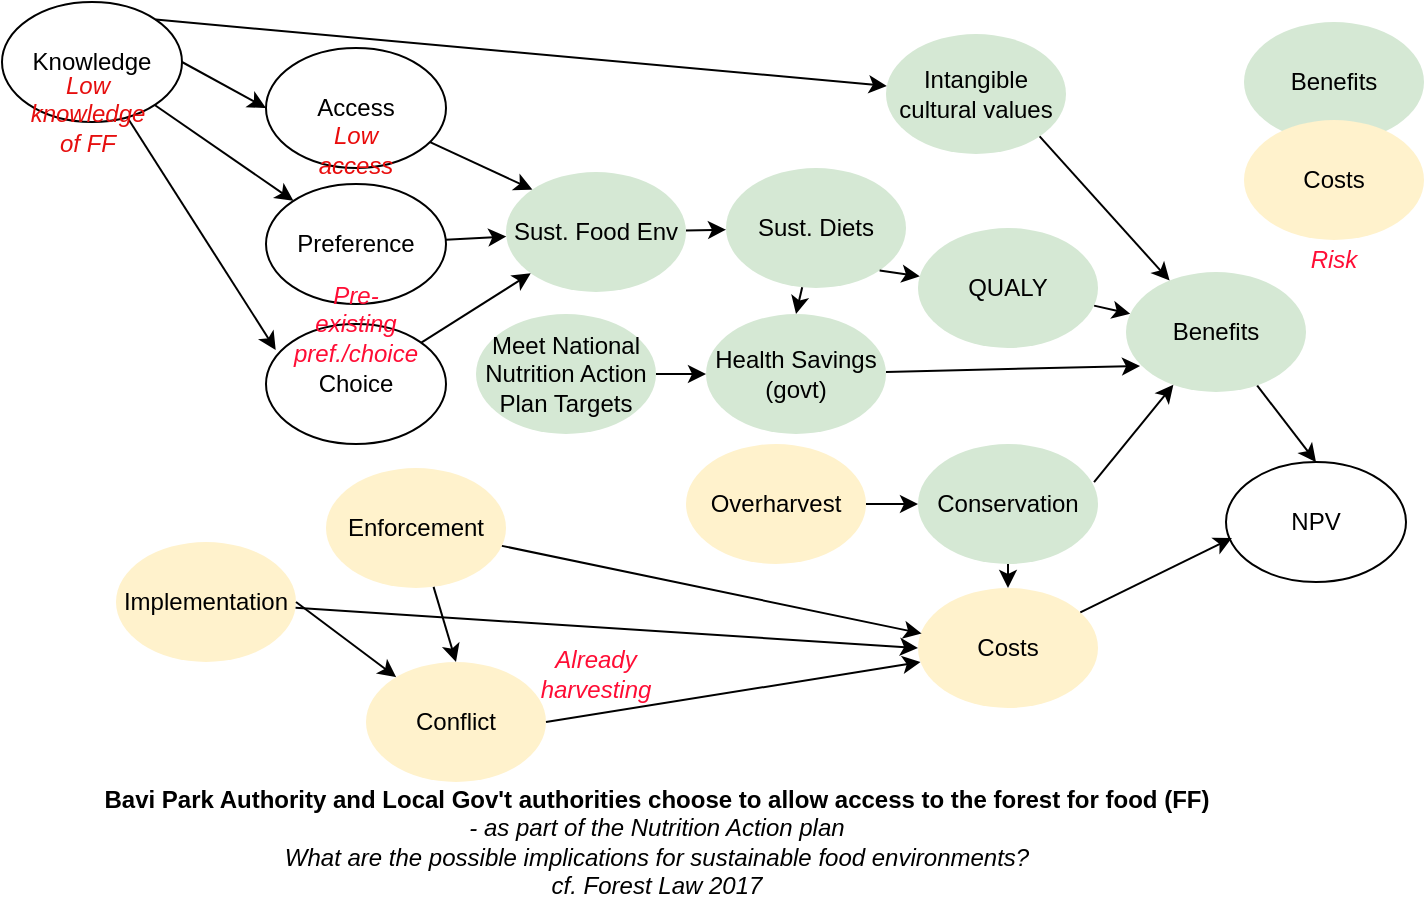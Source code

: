 <mxfile version="24.0.8" type="github">
  <diagram name="Page-1" id="wUotSKuQ0ViegSPMuA-_">
    <mxGraphModel dx="891" dy="559" grid="1" gridSize="10" guides="1" tooltips="1" connect="1" arrows="1" fold="1" page="1" pageScale="1" pageWidth="850" pageHeight="1100" math="0" shadow="0">
      <root>
        <mxCell id="0" />
        <mxCell id="1" parent="0" />
        <mxCell id="BSKofoPwmJS12K2rgoMe-1" value="Conservation" style="ellipse;whiteSpace=wrap;html=1;fillColor=#d5e8d4;strokeColor=none;" vertex="1" parent="1">
          <mxGeometry x="556" y="261" width="90" height="60" as="geometry" />
        </mxCell>
        <mxCell id="BSKofoPwmJS12K2rgoMe-10" style="rounded=0;orthogonalLoop=1;jettySize=auto;html=1;entryX=0.5;entryY=0;entryDx=0;entryDy=0;" edge="1" parent="1" source="BSKofoPwmJS12K2rgoMe-21" target="BSKofoPwmJS12K2rgoMe-6">
          <mxGeometry relative="1" as="geometry" />
        </mxCell>
        <mxCell id="BSKofoPwmJS12K2rgoMe-2" value="Sust. Diets&lt;span style=&quot;color: rgba(0, 0, 0, 0); font-family: monospace; font-size: 0px; text-align: start; text-wrap: nowrap;&quot;&gt;%3CmxGraphModel%3E%3Croot%3E%3CmxCell%20id%3D%220%22%2F%3E%3CmxCell%20id%3D%221%22%20parent%3D%220%22%2F%3E%3CmxCell%20id%3D%222%22%20value%3D%22Conservation%22%20style%3D%22ellipse%3BwhiteSpace%3Dwrap%3Bhtml%3D1%3B%22%20vertex%3D%221%22%20parent%3D%221%22%3E%3CmxGeometry%20x%3D%22260%22%20y%3D%22110%22%20width%3D%2290%22%20height%3D%2260%22%20as%3D%22geometry%22%2F%3E%3C%2FmxCell%3E%3C%2Froot%3E%3C%2FmxGraphModel%3E&lt;/span&gt;" style="ellipse;whiteSpace=wrap;html=1;fillColor=#d5e8d4;strokeColor=none;" vertex="1" parent="1">
          <mxGeometry x="460" y="123" width="90" height="60" as="geometry" />
        </mxCell>
        <mxCell id="BSKofoPwmJS12K2rgoMe-7" style="rounded=0;orthogonalLoop=1;jettySize=auto;html=1;" edge="1" parent="1" source="BSKofoPwmJS12K2rgoMe-3" target="BSKofoPwmJS12K2rgoMe-2">
          <mxGeometry relative="1" as="geometry" />
        </mxCell>
        <mxCell id="BSKofoPwmJS12K2rgoMe-3" value="Sust. Food Env" style="ellipse;whiteSpace=wrap;html=1;fillColor=#d5e8d4;strokeColor=none;" vertex="1" parent="1">
          <mxGeometry x="350" y="125" width="90" height="60" as="geometry" />
        </mxCell>
        <mxCell id="BSKofoPwmJS12K2rgoMe-11" style="rounded=0;orthogonalLoop=1;jettySize=auto;html=1;" edge="1" parent="1" source="BSKofoPwmJS12K2rgoMe-4" target="BSKofoPwmJS12K2rgoMe-21">
          <mxGeometry relative="1" as="geometry" />
        </mxCell>
        <mxCell id="BSKofoPwmJS12K2rgoMe-4" value="QUALY" style="ellipse;whiteSpace=wrap;html=1;fillColor=#d5e8d4;strokeColor=none;" vertex="1" parent="1">
          <mxGeometry x="556" y="153" width="90" height="60" as="geometry" />
        </mxCell>
        <mxCell id="BSKofoPwmJS12K2rgoMe-12" style="rounded=0;orthogonalLoop=1;jettySize=auto;html=1;entryX=0.078;entryY=0.783;entryDx=0;entryDy=0;entryPerimeter=0;" edge="1" parent="1" source="BSKofoPwmJS12K2rgoMe-5" target="BSKofoPwmJS12K2rgoMe-21">
          <mxGeometry relative="1" as="geometry" />
        </mxCell>
        <mxCell id="BSKofoPwmJS12K2rgoMe-5" value="Health Savings (govt)" style="ellipse;whiteSpace=wrap;html=1;fillColor=#d5e8d4;strokeColor=none;" vertex="1" parent="1">
          <mxGeometry x="450" y="196" width="90" height="60" as="geometry" />
        </mxCell>
        <mxCell id="BSKofoPwmJS12K2rgoMe-6" value="NPV" style="ellipse;whiteSpace=wrap;html=1;" vertex="1" parent="1">
          <mxGeometry x="710" y="270" width="90" height="60" as="geometry" />
        </mxCell>
        <mxCell id="BSKofoPwmJS12K2rgoMe-13" value="Access" style="ellipse;whiteSpace=wrap;html=1;" vertex="1" parent="1">
          <mxGeometry x="230" y="63" width="90" height="60" as="geometry" />
        </mxCell>
        <mxCell id="BSKofoPwmJS12K2rgoMe-14" value="Choice" style="ellipse;whiteSpace=wrap;html=1;" vertex="1" parent="1">
          <mxGeometry x="230" y="201" width="90" height="60" as="geometry" />
        </mxCell>
        <mxCell id="BSKofoPwmJS12K2rgoMe-15" value="Knowledge" style="ellipse;whiteSpace=wrap;html=1;" vertex="1" parent="1">
          <mxGeometry x="98" y="40" width="90" height="60" as="geometry" />
        </mxCell>
        <mxCell id="BSKofoPwmJS12K2rgoMe-16" value="Preference" style="ellipse;whiteSpace=wrap;html=1;" vertex="1" parent="1">
          <mxGeometry x="230" y="131" width="90" height="60" as="geometry" />
        </mxCell>
        <mxCell id="BSKofoPwmJS12K2rgoMe-18" value="Costs" style="ellipse;whiteSpace=wrap;html=1;fillColor=#fff2cc;strokeColor=none;" vertex="1" parent="1">
          <mxGeometry x="556" y="333" width="90" height="60" as="geometry" />
        </mxCell>
        <mxCell id="BSKofoPwmJS12K2rgoMe-19" style="rounded=0;orthogonalLoop=1;jettySize=auto;html=1;entryX=0.033;entryY=0.633;entryDx=0;entryDy=0;entryPerimeter=0;" edge="1" parent="1" source="BSKofoPwmJS12K2rgoMe-18" target="BSKofoPwmJS12K2rgoMe-6">
          <mxGeometry relative="1" as="geometry">
            <mxPoint x="580" y="283" as="sourcePoint" />
            <mxPoint x="665" y="290" as="targetPoint" />
          </mxGeometry>
        </mxCell>
        <mxCell id="BSKofoPwmJS12K2rgoMe-20" style="rounded=0;orthogonalLoop=1;jettySize=auto;html=1;" edge="1" parent="1" source="BSKofoPwmJS12K2rgoMe-1" target="BSKofoPwmJS12K2rgoMe-18">
          <mxGeometry relative="1" as="geometry">
            <mxPoint x="590" y="293" as="sourcePoint" />
            <mxPoint x="675" y="300" as="targetPoint" />
          </mxGeometry>
        </mxCell>
        <mxCell id="BSKofoPwmJS12K2rgoMe-21" value="Benefits" style="ellipse;whiteSpace=wrap;html=1;fillColor=#d5e8d4;strokeColor=none;" vertex="1" parent="1">
          <mxGeometry x="660" y="175" width="90" height="60" as="geometry" />
        </mxCell>
        <mxCell id="BSKofoPwmJS12K2rgoMe-22" style="rounded=0;orthogonalLoop=1;jettySize=auto;html=1;exitX=1;exitY=1;exitDx=0;exitDy=0;" edge="1" parent="1" source="BSKofoPwmJS12K2rgoMe-2" target="BSKofoPwmJS12K2rgoMe-4">
          <mxGeometry relative="1" as="geometry">
            <mxPoint x="652" y="240" as="sourcePoint" />
            <mxPoint x="665" y="290" as="targetPoint" />
          </mxGeometry>
        </mxCell>
        <mxCell id="BSKofoPwmJS12K2rgoMe-23" style="rounded=0;orthogonalLoop=1;jettySize=auto;html=1;exitX=0.978;exitY=0.317;exitDx=0;exitDy=0;exitPerimeter=0;" edge="1" parent="1" source="BSKofoPwmJS12K2rgoMe-1" target="BSKofoPwmJS12K2rgoMe-21">
          <mxGeometry relative="1" as="geometry">
            <mxPoint x="479" y="397" as="sourcePoint" />
            <mxPoint x="521" y="403" as="targetPoint" />
          </mxGeometry>
        </mxCell>
        <mxCell id="BSKofoPwmJS12K2rgoMe-24" style="rounded=0;orthogonalLoop=1;jettySize=auto;html=1;entryX=0;entryY=0.5;entryDx=0;entryDy=0;exitX=1;exitY=0.5;exitDx=0;exitDy=0;" edge="1" parent="1" source="BSKofoPwmJS12K2rgoMe-15" target="BSKofoPwmJS12K2rgoMe-13">
          <mxGeometry relative="1" as="geometry">
            <mxPoint x="416" y="163" as="sourcePoint" />
            <mxPoint x="456" y="269" as="targetPoint" />
          </mxGeometry>
        </mxCell>
        <mxCell id="BSKofoPwmJS12K2rgoMe-25" style="rounded=0;orthogonalLoop=1;jettySize=auto;html=1;" edge="1" parent="1" source="BSKofoPwmJS12K2rgoMe-15" target="BSKofoPwmJS12K2rgoMe-16">
          <mxGeometry relative="1" as="geometry">
            <mxPoint x="244" y="136" as="sourcePoint" />
            <mxPoint x="268" y="96" as="targetPoint" />
          </mxGeometry>
        </mxCell>
        <mxCell id="BSKofoPwmJS12K2rgoMe-26" style="rounded=0;orthogonalLoop=1;jettySize=auto;html=1;entryX=0.054;entryY=0.216;entryDx=0;entryDy=0;entryPerimeter=0;" edge="1" parent="1" source="BSKofoPwmJS12K2rgoMe-15" target="BSKofoPwmJS12K2rgoMe-14">
          <mxGeometry relative="1" as="geometry">
            <mxPoint x="254" y="146" as="sourcePoint" />
            <mxPoint x="278" y="106" as="targetPoint" />
          </mxGeometry>
        </mxCell>
        <mxCell id="BSKofoPwmJS12K2rgoMe-27" style="rounded=0;orthogonalLoop=1;jettySize=auto;html=1;" edge="1" parent="1" source="BSKofoPwmJS12K2rgoMe-14" target="BSKofoPwmJS12K2rgoMe-3">
          <mxGeometry relative="1" as="geometry">
            <mxPoint x="264" y="156" as="sourcePoint" />
            <mxPoint x="288" y="116" as="targetPoint" />
          </mxGeometry>
        </mxCell>
        <mxCell id="BSKofoPwmJS12K2rgoMe-28" style="rounded=0;orthogonalLoop=1;jettySize=auto;html=1;entryX=0;entryY=0;entryDx=0;entryDy=0;" edge="1" parent="1" source="BSKofoPwmJS12K2rgoMe-13" target="BSKofoPwmJS12K2rgoMe-3">
          <mxGeometry relative="1" as="geometry">
            <mxPoint x="274" y="166" as="sourcePoint" />
            <mxPoint x="298" y="126" as="targetPoint" />
          </mxGeometry>
        </mxCell>
        <mxCell id="BSKofoPwmJS12K2rgoMe-29" style="rounded=0;orthogonalLoop=1;jettySize=auto;html=1;" edge="1" parent="1" source="BSKofoPwmJS12K2rgoMe-16" target="BSKofoPwmJS12K2rgoMe-3">
          <mxGeometry relative="1" as="geometry">
            <mxPoint x="284" y="176" as="sourcePoint" />
            <mxPoint x="308" y="136" as="targetPoint" />
          </mxGeometry>
        </mxCell>
        <mxCell id="BSKofoPwmJS12K2rgoMe-30" value="Meet National Nutrition Action Plan Targets" style="ellipse;whiteSpace=wrap;html=1;fillColor=#d5e8d4;strokeColor=none;" vertex="1" parent="1">
          <mxGeometry x="335" y="196" width="90" height="60" as="geometry" />
        </mxCell>
        <mxCell id="BSKofoPwmJS12K2rgoMe-31" style="rounded=0;orthogonalLoop=1;jettySize=auto;html=1;" edge="1" parent="1" source="BSKofoPwmJS12K2rgoMe-30" target="BSKofoPwmJS12K2rgoMe-5">
          <mxGeometry relative="1" as="geometry">
            <mxPoint x="416" y="163" as="sourcePoint" />
            <mxPoint x="456" y="269" as="targetPoint" />
          </mxGeometry>
        </mxCell>
        <mxCell id="BSKofoPwmJS12K2rgoMe-32" value="&lt;b&gt;Bavi Park Authority and Local Gov&#39;t authorities choose to allow access to the forest for food (FF) &lt;/b&gt;&lt;br&gt;&lt;i style=&quot;&quot;&gt;- as part of the Nutrition Action plan&lt;/i&gt;&lt;div&gt;&lt;i&gt;What are the possible implications for sustainable food environments?&lt;/i&gt;&lt;/div&gt;&lt;div&gt;&lt;i&gt;cf. Forest Law 2017&lt;/i&gt;&lt;/div&gt;" style="text;html=1;align=center;verticalAlign=middle;resizable=0;points=[];autosize=1;strokeColor=none;fillColor=none;" vertex="1" parent="1">
          <mxGeometry x="135" y="425" width="580" height="70" as="geometry" />
        </mxCell>
        <mxCell id="BSKofoPwmJS12K2rgoMe-33" value="Low knowledge of FF" style="text;html=1;align=center;verticalAlign=middle;whiteSpace=wrap;rounded=0;fontStyle=2;fontColor=#e60f0f;" vertex="1" parent="1">
          <mxGeometry x="111" y="76" width="60" height="40" as="geometry" />
        </mxCell>
        <mxCell id="BSKofoPwmJS12K2rgoMe-34" value="Low access" style="text;html=1;align=center;verticalAlign=middle;whiteSpace=wrap;rounded=0;fontFamily=Helvetica;fontSize=12;fontStyle=2;fontColor=#e90c0c;" vertex="1" parent="1">
          <mxGeometry x="245" y="103" width="60" height="22" as="geometry" />
        </mxCell>
        <mxCell id="BSKofoPwmJS12K2rgoMe-36" value="Pre-existing pref./choice" style="text;html=1;align=center;verticalAlign=middle;whiteSpace=wrap;rounded=0;fontColor=#FF0D35;fontStyle=2" vertex="1" parent="1">
          <mxGeometry x="245" y="181" width="60" height="40" as="geometry" />
        </mxCell>
        <mxCell id="BSKofoPwmJS12K2rgoMe-37" value="Intangible cultural values" style="ellipse;whiteSpace=wrap;html=1;fillColor=#d5e8d4;strokeColor=none;" vertex="1" parent="1">
          <mxGeometry x="540" y="56" width="90" height="60" as="geometry" />
        </mxCell>
        <mxCell id="BSKofoPwmJS12K2rgoMe-38" style="rounded=0;orthogonalLoop=1;jettySize=auto;html=1;exitX=1;exitY=0;exitDx=0;exitDy=0;" edge="1" parent="1" source="BSKofoPwmJS12K2rgoMe-15" target="BSKofoPwmJS12K2rgoMe-37">
          <mxGeometry relative="1" as="geometry">
            <mxPoint x="590.974" y="12.397" as="sourcePoint" />
            <mxPoint x="617" y="95" as="targetPoint" />
          </mxGeometry>
        </mxCell>
        <mxCell id="BSKofoPwmJS12K2rgoMe-39" style="rounded=0;orthogonalLoop=1;jettySize=auto;html=1;entryX=0.5;entryY=0;entryDx=0;entryDy=0;" edge="1" parent="1" source="BSKofoPwmJS12K2rgoMe-2" target="BSKofoPwmJS12K2rgoMe-5">
          <mxGeometry relative="1" as="geometry">
            <mxPoint x="527" y="164" as="sourcePoint" />
            <mxPoint x="586" y="183" as="targetPoint" />
          </mxGeometry>
        </mxCell>
        <mxCell id="BSKofoPwmJS12K2rgoMe-40" style="rounded=0;orthogonalLoop=1;jettySize=auto;html=1;exitX=1;exitY=1;exitDx=0;exitDy=0;" edge="1" parent="1" source="BSKofoPwmJS12K2rgoMe-37" target="BSKofoPwmJS12K2rgoMe-21">
          <mxGeometry relative="1" as="geometry">
            <mxPoint x="719" y="245" as="sourcePoint" />
            <mxPoint x="725" y="280" as="targetPoint" />
          </mxGeometry>
        </mxCell>
        <mxCell id="BSKofoPwmJS12K2rgoMe-41" value="Conflict" style="ellipse;whiteSpace=wrap;html=1;fillColor=#fff2cc;strokeColor=none;" vertex="1" parent="1">
          <mxGeometry x="280" y="370" width="90" height="60" as="geometry" />
        </mxCell>
        <mxCell id="BSKofoPwmJS12K2rgoMe-42" style="rounded=0;orthogonalLoop=1;jettySize=auto;html=1;exitX=1;exitY=0.5;exitDx=0;exitDy=0;" edge="1" parent="1" source="BSKofoPwmJS12K2rgoMe-41" target="BSKofoPwmJS12K2rgoMe-18">
          <mxGeometry relative="1" as="geometry">
            <mxPoint x="458" y="389" as="sourcePoint" />
            <mxPoint x="590" y="360" as="targetPoint" />
          </mxGeometry>
        </mxCell>
        <mxCell id="BSKofoPwmJS12K2rgoMe-43" value="Enforcement" style="ellipse;whiteSpace=wrap;html=1;fillColor=#fff2cc;strokeColor=none;" vertex="1" parent="1">
          <mxGeometry x="260" y="273" width="90" height="60" as="geometry" />
        </mxCell>
        <mxCell id="BSKofoPwmJS12K2rgoMe-44" style="rounded=0;orthogonalLoop=1;jettySize=auto;html=1;entryX=0.02;entryY=0.379;entryDx=0;entryDy=0;entryPerimeter=0;" edge="1" parent="1" source="BSKofoPwmJS12K2rgoMe-43" target="BSKofoPwmJS12K2rgoMe-18">
          <mxGeometry relative="1" as="geometry">
            <mxPoint x="330" y="400" as="sourcePoint" />
            <mxPoint x="560" y="390" as="targetPoint" />
          </mxGeometry>
        </mxCell>
        <mxCell id="BSKofoPwmJS12K2rgoMe-45" value="Implementation" style="ellipse;whiteSpace=wrap;html=1;fillColor=#fff2cc;strokeColor=none;" vertex="1" parent="1">
          <mxGeometry x="155" y="310" width="90" height="60" as="geometry" />
        </mxCell>
        <mxCell id="BSKofoPwmJS12K2rgoMe-46" style="rounded=0;orthogonalLoop=1;jettySize=auto;html=1;entryX=0;entryY=0.5;entryDx=0;entryDy=0;" edge="1" parent="1" source="BSKofoPwmJS12K2rgoMe-45" target="BSKofoPwmJS12K2rgoMe-18">
          <mxGeometry relative="1" as="geometry">
            <mxPoint x="270" y="447" as="sourcePoint" />
            <mxPoint x="492" y="420" as="targetPoint" />
          </mxGeometry>
        </mxCell>
        <mxCell id="BSKofoPwmJS12K2rgoMe-47" value="Overharvest" style="ellipse;whiteSpace=wrap;html=1;fillColor=#fff2cc;strokeColor=none;" vertex="1" parent="1">
          <mxGeometry x="440" y="261" width="90" height="60" as="geometry" />
        </mxCell>
        <mxCell id="BSKofoPwmJS12K2rgoMe-48" style="rounded=0;orthogonalLoop=1;jettySize=auto;html=1;" edge="1" parent="1" source="BSKofoPwmJS12K2rgoMe-47" target="BSKofoPwmJS12K2rgoMe-1">
          <mxGeometry relative="1" as="geometry">
            <mxPoint x="560" y="430" as="sourcePoint" />
            <mxPoint x="770" y="320" as="targetPoint" />
          </mxGeometry>
        </mxCell>
        <mxCell id="BSKofoPwmJS12K2rgoMe-49" style="rounded=0;orthogonalLoop=1;jettySize=auto;html=1;entryX=0.5;entryY=0;entryDx=0;entryDy=0;" edge="1" parent="1" source="BSKofoPwmJS12K2rgoMe-43" target="BSKofoPwmJS12K2rgoMe-41">
          <mxGeometry relative="1" as="geometry">
            <mxPoint x="254" y="308" as="sourcePoint" />
            <mxPoint x="602" y="363" as="targetPoint" />
          </mxGeometry>
        </mxCell>
        <mxCell id="BSKofoPwmJS12K2rgoMe-50" style="rounded=0;orthogonalLoop=1;jettySize=auto;html=1;exitX=1;exitY=0.5;exitDx=0;exitDy=0;" edge="1" parent="1" source="BSKofoPwmJS12K2rgoMe-45" target="BSKofoPwmJS12K2rgoMe-41">
          <mxGeometry relative="1" as="geometry">
            <mxPoint x="264" y="318" as="sourcePoint" />
            <mxPoint x="612" y="373" as="targetPoint" />
          </mxGeometry>
        </mxCell>
        <mxCell id="BSKofoPwmJS12K2rgoMe-51" value="Already harvesting" style="text;html=1;align=center;verticalAlign=middle;whiteSpace=wrap;rounded=0;fontColor=#FF0D35;fontStyle=2" vertex="1" parent="1">
          <mxGeometry x="365" y="356" width="60" height="40" as="geometry" />
        </mxCell>
        <mxCell id="BSKofoPwmJS12K2rgoMe-53" value="Benefits" style="ellipse;whiteSpace=wrap;html=1;fillColor=#d5e8d4;strokeColor=none;" vertex="1" parent="1">
          <mxGeometry x="719" y="50" width="90" height="60" as="geometry" />
        </mxCell>
        <mxCell id="BSKofoPwmJS12K2rgoMe-54" value="Costs" style="ellipse;whiteSpace=wrap;html=1;fillColor=#fff2cc;strokeColor=none;" vertex="1" parent="1">
          <mxGeometry x="719" y="99" width="90" height="60" as="geometry" />
        </mxCell>
        <mxCell id="BSKofoPwmJS12K2rgoMe-55" value="Risk" style="text;html=1;align=center;verticalAlign=middle;whiteSpace=wrap;rounded=0;fontColor=#FF0D35;fontStyle=2" vertex="1" parent="1">
          <mxGeometry x="734" y="149" width="60" height="40" as="geometry" />
        </mxCell>
      </root>
    </mxGraphModel>
  </diagram>
</mxfile>
